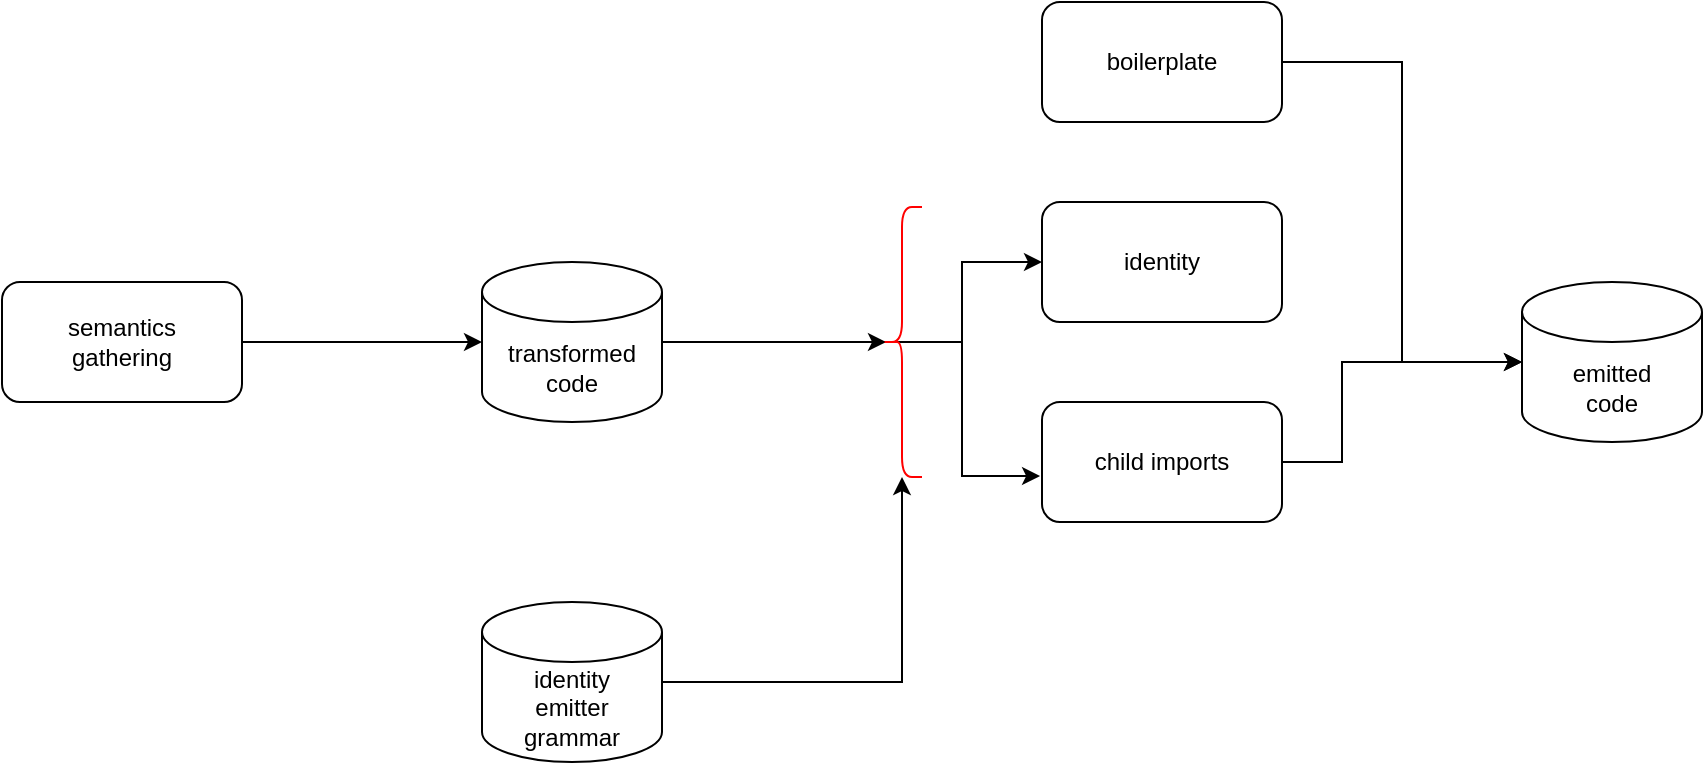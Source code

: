<mxfile version="14.6.13" type="device"><diagram id="CiqQGmZNpqbwqE9os0H-" name="Page-1"><mxGraphModel dx="1106" dy="774" grid="1" gridSize="10" guides="1" tooltips="1" connect="1" arrows="1" fold="1" page="1" pageScale="1" pageWidth="1100" pageHeight="850" math="0" shadow="0"><root><mxCell id="0"/><mxCell id="1" parent="0"/><mxCell id="WWxSpDzwUuYLLyiMxJlw-3" style="edgeStyle=orthogonalEdgeStyle;rounded=0;orthogonalLoop=1;jettySize=auto;html=1;exitX=1;exitY=0.5;exitDx=0;exitDy=0;entryX=0;entryY=0.5;entryDx=0;entryDy=0;entryPerimeter=0;" edge="1" parent="1" source="WWxSpDzwUuYLLyiMxJlw-1" target="WWxSpDzwUuYLLyiMxJlw-2"><mxGeometry relative="1" as="geometry"/></mxCell><mxCell id="WWxSpDzwUuYLLyiMxJlw-1" value="semantics&lt;br&gt;gathering" style="rounded=1;whiteSpace=wrap;html=1;" vertex="1" parent="1"><mxGeometry x="160" y="200" width="120" height="60" as="geometry"/></mxCell><mxCell id="WWxSpDzwUuYLLyiMxJlw-5" style="edgeStyle=orthogonalEdgeStyle;rounded=0;orthogonalLoop=1;jettySize=auto;html=1;exitX=1;exitY=0.5;exitDx=0;exitDy=0;exitPerimeter=0;entryX=0.1;entryY=0.5;entryDx=0;entryDy=0;entryPerimeter=0;" edge="1" parent="1" source="WWxSpDzwUuYLLyiMxJlw-2" target="WWxSpDzwUuYLLyiMxJlw-4"><mxGeometry relative="1" as="geometry"/></mxCell><mxCell id="WWxSpDzwUuYLLyiMxJlw-8" style="edgeStyle=orthogonalEdgeStyle;rounded=0;orthogonalLoop=1;jettySize=auto;html=1;exitX=1;exitY=0.5;exitDx=0;exitDy=0;exitPerimeter=0;entryX=-0.008;entryY=0.617;entryDx=0;entryDy=0;entryPerimeter=0;" edge="1" parent="1" source="WWxSpDzwUuYLLyiMxJlw-2" target="WWxSpDzwUuYLLyiMxJlw-14"><mxGeometry relative="1" as="geometry"><Array as="points"><mxPoint x="640" y="230"/><mxPoint x="640" y="297"/></Array></mxGeometry></mxCell><mxCell id="WWxSpDzwUuYLLyiMxJlw-15" style="edgeStyle=orthogonalEdgeStyle;rounded=0;orthogonalLoop=1;jettySize=auto;html=1;exitX=1;exitY=0.5;exitDx=0;exitDy=0;exitPerimeter=0;" edge="1" parent="1" source="WWxSpDzwUuYLLyiMxJlw-2" target="WWxSpDzwUuYLLyiMxJlw-7"><mxGeometry relative="1" as="geometry"><Array as="points"><mxPoint x="640" y="230"/><mxPoint x="640" y="190"/></Array></mxGeometry></mxCell><mxCell id="WWxSpDzwUuYLLyiMxJlw-2" value="transformed code" style="shape=cylinder3;whiteSpace=wrap;html=1;boundedLbl=1;backgroundOutline=1;size=15;" vertex="1" parent="1"><mxGeometry x="400" y="190" width="90" height="80" as="geometry"/></mxCell><mxCell id="WWxSpDzwUuYLLyiMxJlw-4" value="" style="shape=curlyBracket;whiteSpace=wrap;html=1;rounded=1;strokeColor=#FF0000;" vertex="1" parent="1"><mxGeometry x="600" y="162.5" width="20" height="135" as="geometry"/></mxCell><mxCell id="WWxSpDzwUuYLLyiMxJlw-12" style="edgeStyle=orthogonalEdgeStyle;rounded=0;orthogonalLoop=1;jettySize=auto;html=1;exitX=1;exitY=0.5;exitDx=0;exitDy=0;entryX=0;entryY=0.5;entryDx=0;entryDy=0;entryPerimeter=0;" edge="1" parent="1" source="WWxSpDzwUuYLLyiMxJlw-6" target="WWxSpDzwUuYLLyiMxJlw-11"><mxGeometry relative="1" as="geometry"/></mxCell><mxCell id="WWxSpDzwUuYLLyiMxJlw-6" value="boilerplate" style="rounded=1;whiteSpace=wrap;html=1;" vertex="1" parent="1"><mxGeometry x="680" y="60" width="120" height="60" as="geometry"/></mxCell><mxCell id="WWxSpDzwUuYLLyiMxJlw-13" style="edgeStyle=orthogonalEdgeStyle;rounded=0;orthogonalLoop=1;jettySize=auto;html=1;exitX=1;exitY=0.5;exitDx=0;exitDy=0;" edge="1" parent="1" source="WWxSpDzwUuYLLyiMxJlw-14"><mxGeometry relative="1" as="geometry"><mxPoint x="920" y="240" as="targetPoint"/><Array as="points"><mxPoint x="830" y="290"/><mxPoint x="830" y="240"/></Array></mxGeometry></mxCell><mxCell id="WWxSpDzwUuYLLyiMxJlw-7" value="identity" style="rounded=1;whiteSpace=wrap;html=1;" vertex="1" parent="1"><mxGeometry x="680" y="160" width="120" height="60" as="geometry"/></mxCell><mxCell id="WWxSpDzwUuYLLyiMxJlw-10" style="edgeStyle=orthogonalEdgeStyle;rounded=0;orthogonalLoop=1;jettySize=auto;html=1;exitX=1;exitY=0.5;exitDx=0;exitDy=0;exitPerimeter=0;entryX=0.5;entryY=1;entryDx=0;entryDy=0;" edge="1" parent="1" source="WWxSpDzwUuYLLyiMxJlw-9" target="WWxSpDzwUuYLLyiMxJlw-4"><mxGeometry relative="1" as="geometry"><Array as="points"><mxPoint x="610" y="400"/></Array></mxGeometry></mxCell><mxCell id="WWxSpDzwUuYLLyiMxJlw-9" value="identity&lt;br&gt;emitter&lt;br&gt;grammar" style="shape=cylinder3;whiteSpace=wrap;html=1;boundedLbl=1;backgroundOutline=1;size=15;" vertex="1" parent="1"><mxGeometry x="400" y="360" width="90" height="80" as="geometry"/></mxCell><mxCell id="WWxSpDzwUuYLLyiMxJlw-11" value="emitted&lt;br&gt;code" style="shape=cylinder3;whiteSpace=wrap;html=1;boundedLbl=1;backgroundOutline=1;size=15;" vertex="1" parent="1"><mxGeometry x="920" y="200" width="90" height="80" as="geometry"/></mxCell><mxCell id="WWxSpDzwUuYLLyiMxJlw-14" value="child imports" style="rounded=1;whiteSpace=wrap;html=1;" vertex="1" parent="1"><mxGeometry x="680" y="260" width="120" height="60" as="geometry"/></mxCell></root></mxGraphModel></diagram></mxfile>